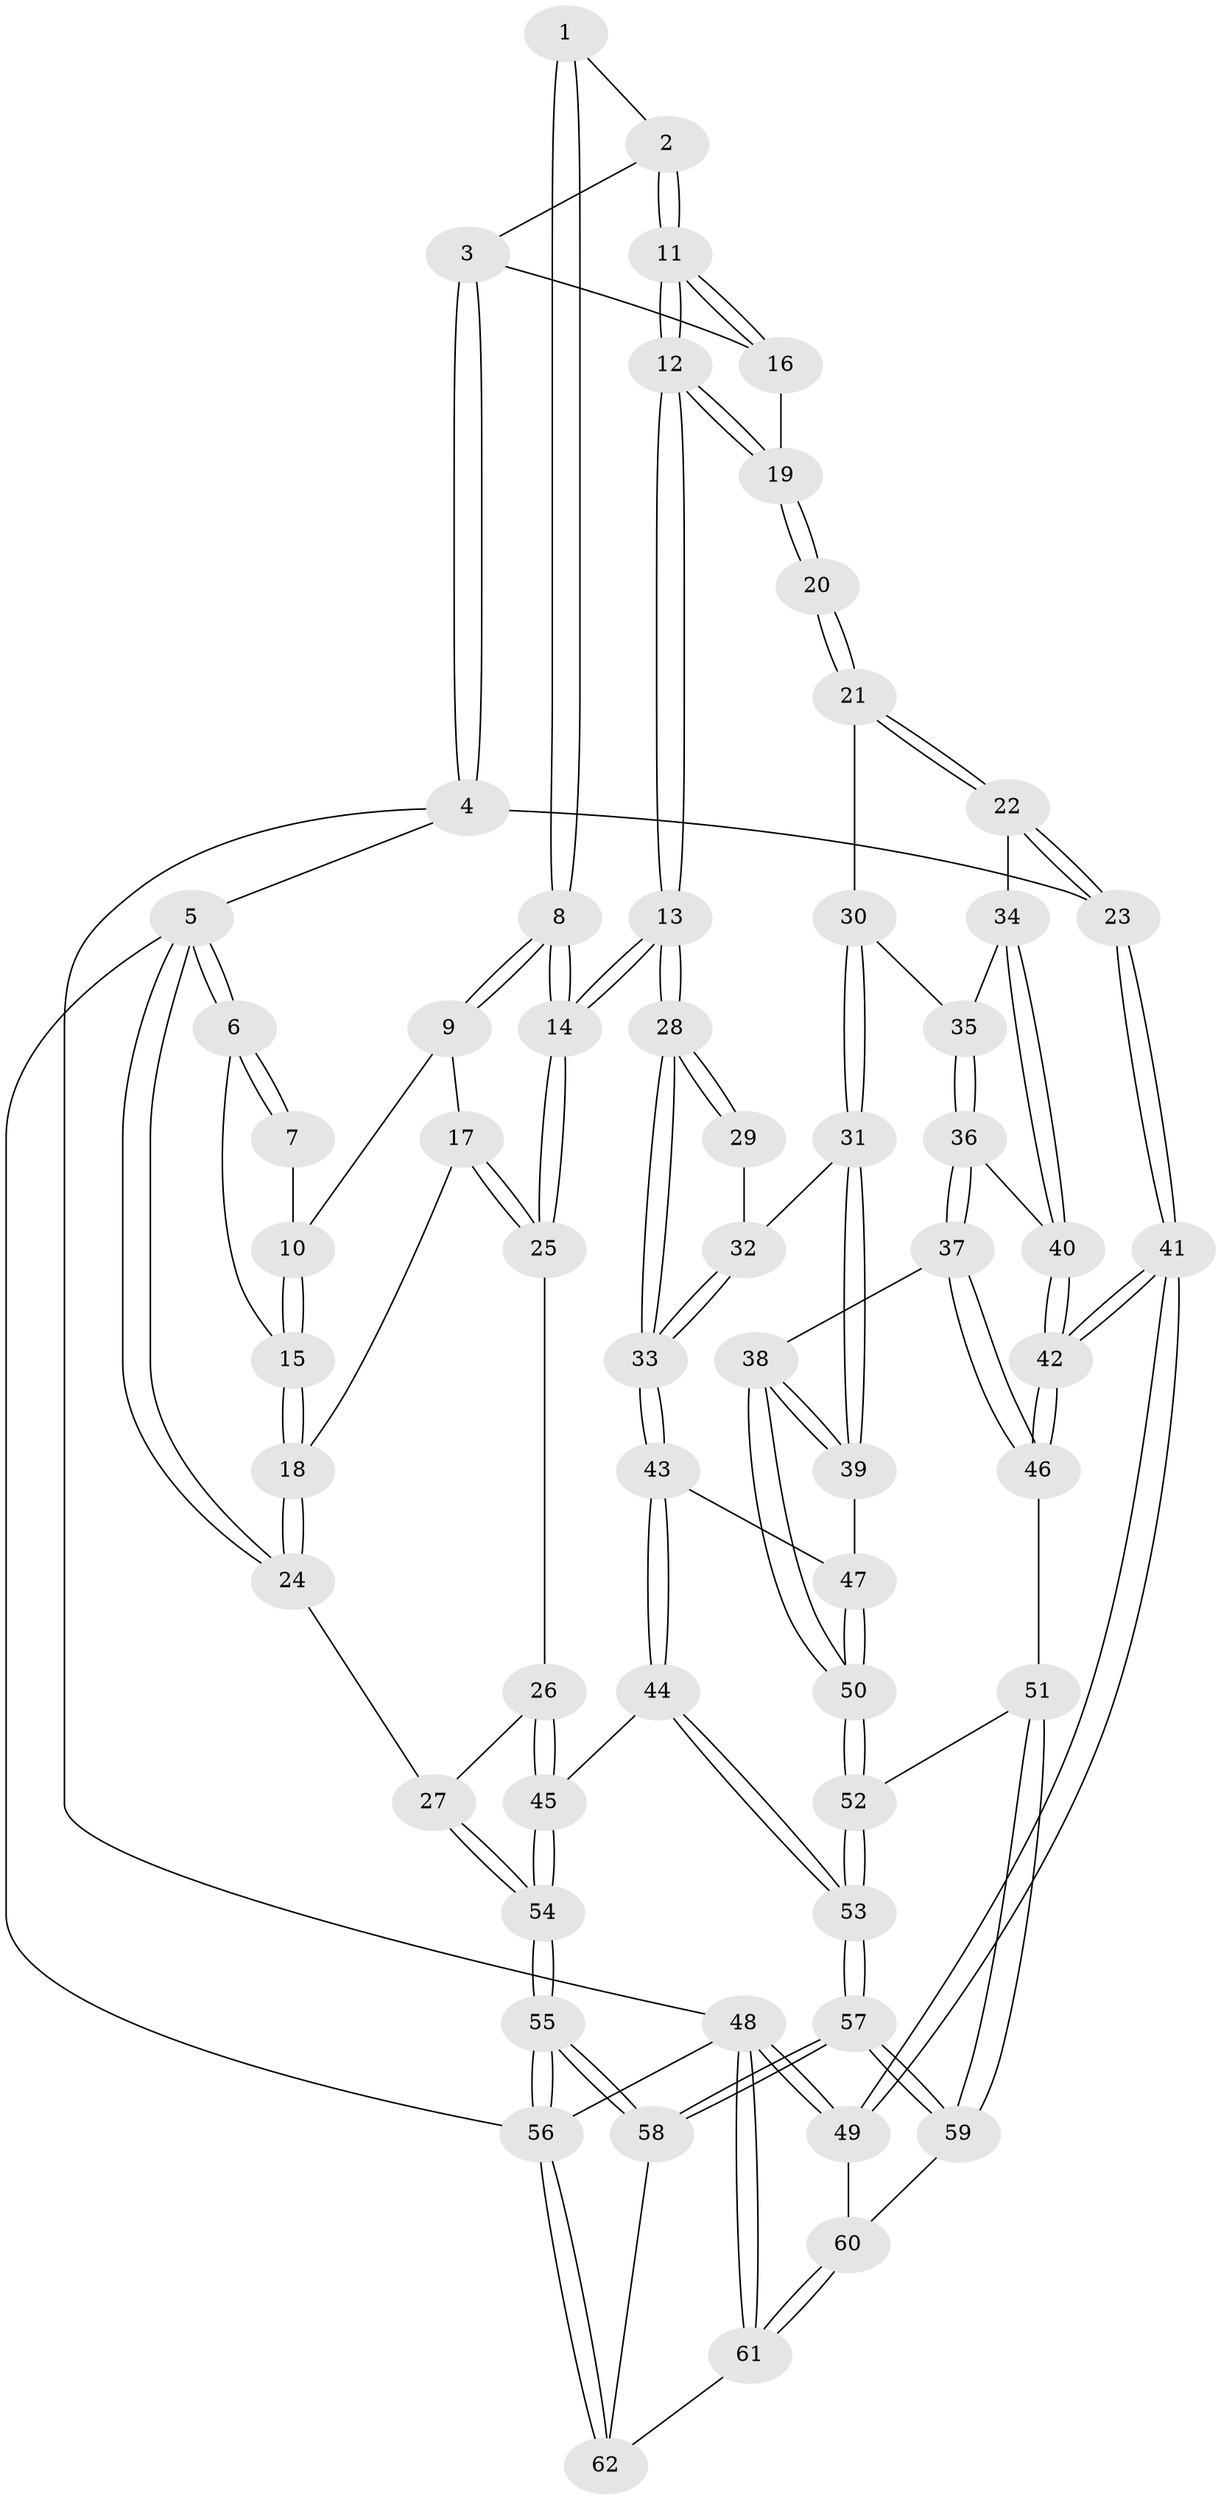 // Generated by graph-tools (version 1.1) at 2025/51/03/09/25 03:51:12]
// undirected, 62 vertices, 152 edges
graph export_dot {
graph [start="1"]
  node [color=gray90,style=filled];
  1 [pos="+0.4519286633437002+0"];
  2 [pos="+0.5009958186950026+0"];
  3 [pos="+0.5948164416642961+0"];
  4 [pos="+1+0"];
  5 [pos="+0+0"];
  6 [pos="+0+0"];
  7 [pos="+0.20208591345083748+0"];
  8 [pos="+0.33152220092239065+0.22174928682072434"];
  9 [pos="+0.21528833290043492+0.052176521824050526"];
  10 [pos="+0.19847870468906764+0"];
  11 [pos="+0.4262148622308763+0.2217777169115876"];
  12 [pos="+0.40574105487051915+0.27074557556898443"];
  13 [pos="+0.36403443042803246+0.31272299406440646"];
  14 [pos="+0.35377369531773617+0.30460505416585554"];
  15 [pos="+0.0665044951969093+0.12652271344387117"];
  16 [pos="+0.6004807943367533+0"];
  17 [pos="+0.08593999614665641+0.22924964650701016"];
  18 [pos="+0.07237940128265966+0.2244814143469898"];
  19 [pos="+0.6308168218038527+0.15980819181584005"];
  20 [pos="+0.7107017261875499+0.2415336773448499"];
  21 [pos="+0.7557053928659262+0.2573941190722618"];
  22 [pos="+0.9825941336291105+0.2200383956279526"];
  23 [pos="+1+0.17988620626195376"];
  24 [pos="+0+0.24415899034076916"];
  25 [pos="+0.14544284278081118+0.28262344824368546"];
  26 [pos="+0.08230109797662181+0.4207574201161069"];
  27 [pos="+0+0.46638550179905264"];
  28 [pos="+0.376763732431753+0.34605253690631205"];
  29 [pos="+0.6771876709752985+0.2636115334418166"];
  30 [pos="+0.7019133435702302+0.4107691547444119"];
  31 [pos="+0.6704653619510346+0.4556138375806212"];
  32 [pos="+0.5814470033992479+0.3839038057167965"];
  33 [pos="+0.378013910168321+0.35175941319708287"];
  34 [pos="+0.9631185962808351+0.24509311934552827"];
  35 [pos="+0.7891311360314308+0.4336258664859714"];
  36 [pos="+0.8001705705659444+0.4778665188317719"];
  37 [pos="+0.7754729581962969+0.5086661459020188"];
  38 [pos="+0.6803335884806817+0.5112811503867856"];
  39 [pos="+0.6702883029872343+0.46543798443501966"];
  40 [pos="+0.8177391362481918+0.47239217920864657"];
  41 [pos="+1+0.5779253885338281"];
  42 [pos="+1+0.5823273650584425"];
  43 [pos="+0.36955688415987936+0.44904077998602554"];
  44 [pos="+0.31106414487932166+0.599137900277032"];
  45 [pos="+0.23600376362967407+0.6042873669246952"];
  46 [pos="+0.8942693261705158+0.6173286998453533"];
  47 [pos="+0.4651428071513572+0.47608057738149717"];
  48 [pos="+1+1"];
  49 [pos="+1+0.6857691212331226"];
  50 [pos="+0.65601550671048+0.5779262492496803"];
  51 [pos="+0.7487662370824664+0.7007447049065403"];
  52 [pos="+0.6543792252106088+0.613951575252965"];
  53 [pos="+0.4002439708269757+0.7226412682967627"];
  54 [pos="+0+0.8316041155751064"];
  55 [pos="+0+1"];
  56 [pos="+0+1"];
  57 [pos="+0.4171693155934104+0.8288929446150887"];
  58 [pos="+0.414586041402589+0.8455068563162241"];
  59 [pos="+0.7450608147883432+0.7891235992427048"];
  60 [pos="+0.7750193850462435+0.8480676229086553"];
  61 [pos="+0.791217323824305+1"];
  62 [pos="+0.47589926288659906+1"];
  1 -- 2;
  1 -- 8;
  1 -- 8;
  2 -- 3;
  2 -- 11;
  2 -- 11;
  3 -- 4;
  3 -- 4;
  3 -- 16;
  4 -- 5;
  4 -- 23;
  4 -- 48;
  5 -- 6;
  5 -- 6;
  5 -- 24;
  5 -- 24;
  5 -- 56;
  6 -- 7;
  6 -- 7;
  6 -- 15;
  7 -- 10;
  8 -- 9;
  8 -- 9;
  8 -- 14;
  8 -- 14;
  9 -- 10;
  9 -- 17;
  10 -- 15;
  10 -- 15;
  11 -- 12;
  11 -- 12;
  11 -- 16;
  11 -- 16;
  12 -- 13;
  12 -- 13;
  12 -- 19;
  12 -- 19;
  13 -- 14;
  13 -- 14;
  13 -- 28;
  13 -- 28;
  14 -- 25;
  14 -- 25;
  15 -- 18;
  15 -- 18;
  16 -- 19;
  17 -- 18;
  17 -- 25;
  17 -- 25;
  18 -- 24;
  18 -- 24;
  19 -- 20;
  19 -- 20;
  20 -- 21;
  20 -- 21;
  21 -- 22;
  21 -- 22;
  21 -- 30;
  22 -- 23;
  22 -- 23;
  22 -- 34;
  23 -- 41;
  23 -- 41;
  24 -- 27;
  25 -- 26;
  26 -- 27;
  26 -- 45;
  26 -- 45;
  27 -- 54;
  27 -- 54;
  28 -- 29;
  28 -- 29;
  28 -- 33;
  28 -- 33;
  29 -- 32;
  30 -- 31;
  30 -- 31;
  30 -- 35;
  31 -- 32;
  31 -- 39;
  31 -- 39;
  32 -- 33;
  32 -- 33;
  33 -- 43;
  33 -- 43;
  34 -- 35;
  34 -- 40;
  34 -- 40;
  35 -- 36;
  35 -- 36;
  36 -- 37;
  36 -- 37;
  36 -- 40;
  37 -- 38;
  37 -- 46;
  37 -- 46;
  38 -- 39;
  38 -- 39;
  38 -- 50;
  38 -- 50;
  39 -- 47;
  40 -- 42;
  40 -- 42;
  41 -- 42;
  41 -- 42;
  41 -- 49;
  41 -- 49;
  42 -- 46;
  42 -- 46;
  43 -- 44;
  43 -- 44;
  43 -- 47;
  44 -- 45;
  44 -- 53;
  44 -- 53;
  45 -- 54;
  45 -- 54;
  46 -- 51;
  47 -- 50;
  47 -- 50;
  48 -- 49;
  48 -- 49;
  48 -- 61;
  48 -- 61;
  48 -- 56;
  49 -- 60;
  50 -- 52;
  50 -- 52;
  51 -- 52;
  51 -- 59;
  51 -- 59;
  52 -- 53;
  52 -- 53;
  53 -- 57;
  53 -- 57;
  54 -- 55;
  54 -- 55;
  55 -- 56;
  55 -- 56;
  55 -- 58;
  55 -- 58;
  56 -- 62;
  56 -- 62;
  57 -- 58;
  57 -- 58;
  57 -- 59;
  57 -- 59;
  58 -- 62;
  59 -- 60;
  60 -- 61;
  60 -- 61;
  61 -- 62;
}
